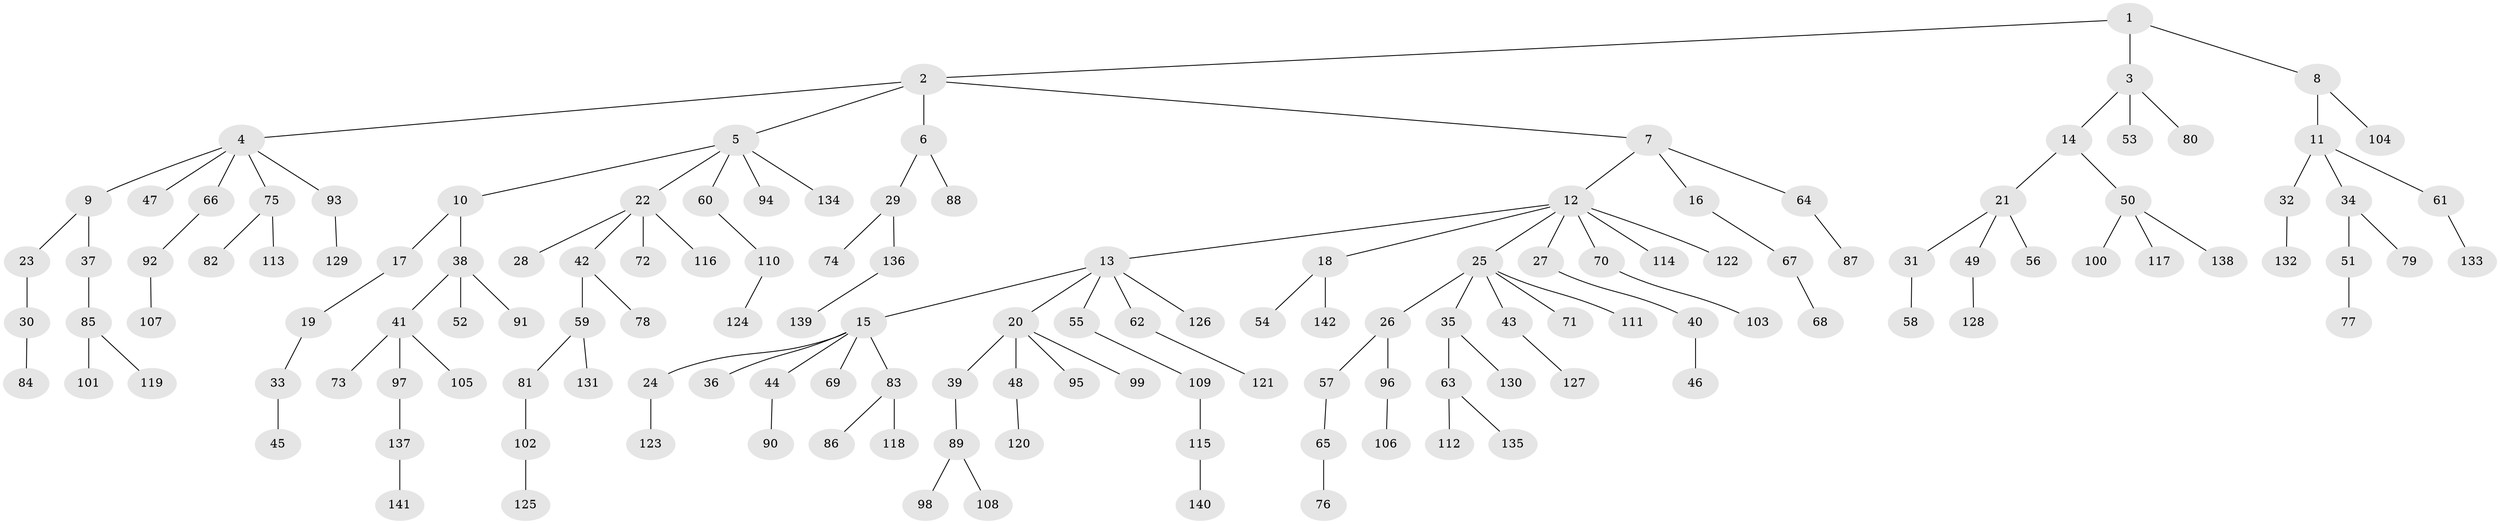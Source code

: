 // Generated by graph-tools (version 1.1) at 2025/26/03/09/25 03:26:28]
// undirected, 142 vertices, 141 edges
graph export_dot {
graph [start="1"]
  node [color=gray90,style=filled];
  1;
  2;
  3;
  4;
  5;
  6;
  7;
  8;
  9;
  10;
  11;
  12;
  13;
  14;
  15;
  16;
  17;
  18;
  19;
  20;
  21;
  22;
  23;
  24;
  25;
  26;
  27;
  28;
  29;
  30;
  31;
  32;
  33;
  34;
  35;
  36;
  37;
  38;
  39;
  40;
  41;
  42;
  43;
  44;
  45;
  46;
  47;
  48;
  49;
  50;
  51;
  52;
  53;
  54;
  55;
  56;
  57;
  58;
  59;
  60;
  61;
  62;
  63;
  64;
  65;
  66;
  67;
  68;
  69;
  70;
  71;
  72;
  73;
  74;
  75;
  76;
  77;
  78;
  79;
  80;
  81;
  82;
  83;
  84;
  85;
  86;
  87;
  88;
  89;
  90;
  91;
  92;
  93;
  94;
  95;
  96;
  97;
  98;
  99;
  100;
  101;
  102;
  103;
  104;
  105;
  106;
  107;
  108;
  109;
  110;
  111;
  112;
  113;
  114;
  115;
  116;
  117;
  118;
  119;
  120;
  121;
  122;
  123;
  124;
  125;
  126;
  127;
  128;
  129;
  130;
  131;
  132;
  133;
  134;
  135;
  136;
  137;
  138;
  139;
  140;
  141;
  142;
  1 -- 2;
  1 -- 3;
  1 -- 8;
  2 -- 4;
  2 -- 5;
  2 -- 6;
  2 -- 7;
  3 -- 14;
  3 -- 53;
  3 -- 80;
  4 -- 9;
  4 -- 47;
  4 -- 66;
  4 -- 75;
  4 -- 93;
  5 -- 10;
  5 -- 22;
  5 -- 60;
  5 -- 94;
  5 -- 134;
  6 -- 29;
  6 -- 88;
  7 -- 12;
  7 -- 16;
  7 -- 64;
  8 -- 11;
  8 -- 104;
  9 -- 23;
  9 -- 37;
  10 -- 17;
  10 -- 38;
  11 -- 32;
  11 -- 34;
  11 -- 61;
  12 -- 13;
  12 -- 18;
  12 -- 25;
  12 -- 27;
  12 -- 70;
  12 -- 114;
  12 -- 122;
  13 -- 15;
  13 -- 20;
  13 -- 55;
  13 -- 62;
  13 -- 126;
  14 -- 21;
  14 -- 50;
  15 -- 24;
  15 -- 36;
  15 -- 44;
  15 -- 69;
  15 -- 83;
  16 -- 67;
  17 -- 19;
  18 -- 54;
  18 -- 142;
  19 -- 33;
  20 -- 39;
  20 -- 48;
  20 -- 95;
  20 -- 99;
  21 -- 31;
  21 -- 49;
  21 -- 56;
  22 -- 28;
  22 -- 42;
  22 -- 72;
  22 -- 116;
  23 -- 30;
  24 -- 123;
  25 -- 26;
  25 -- 35;
  25 -- 43;
  25 -- 71;
  25 -- 111;
  26 -- 57;
  26 -- 96;
  27 -- 40;
  29 -- 74;
  29 -- 136;
  30 -- 84;
  31 -- 58;
  32 -- 132;
  33 -- 45;
  34 -- 51;
  34 -- 79;
  35 -- 63;
  35 -- 130;
  37 -- 85;
  38 -- 41;
  38 -- 52;
  38 -- 91;
  39 -- 89;
  40 -- 46;
  41 -- 73;
  41 -- 97;
  41 -- 105;
  42 -- 59;
  42 -- 78;
  43 -- 127;
  44 -- 90;
  48 -- 120;
  49 -- 128;
  50 -- 100;
  50 -- 117;
  50 -- 138;
  51 -- 77;
  55 -- 109;
  57 -- 65;
  59 -- 81;
  59 -- 131;
  60 -- 110;
  61 -- 133;
  62 -- 121;
  63 -- 112;
  63 -- 135;
  64 -- 87;
  65 -- 76;
  66 -- 92;
  67 -- 68;
  70 -- 103;
  75 -- 82;
  75 -- 113;
  81 -- 102;
  83 -- 86;
  83 -- 118;
  85 -- 101;
  85 -- 119;
  89 -- 98;
  89 -- 108;
  92 -- 107;
  93 -- 129;
  96 -- 106;
  97 -- 137;
  102 -- 125;
  109 -- 115;
  110 -- 124;
  115 -- 140;
  136 -- 139;
  137 -- 141;
}
